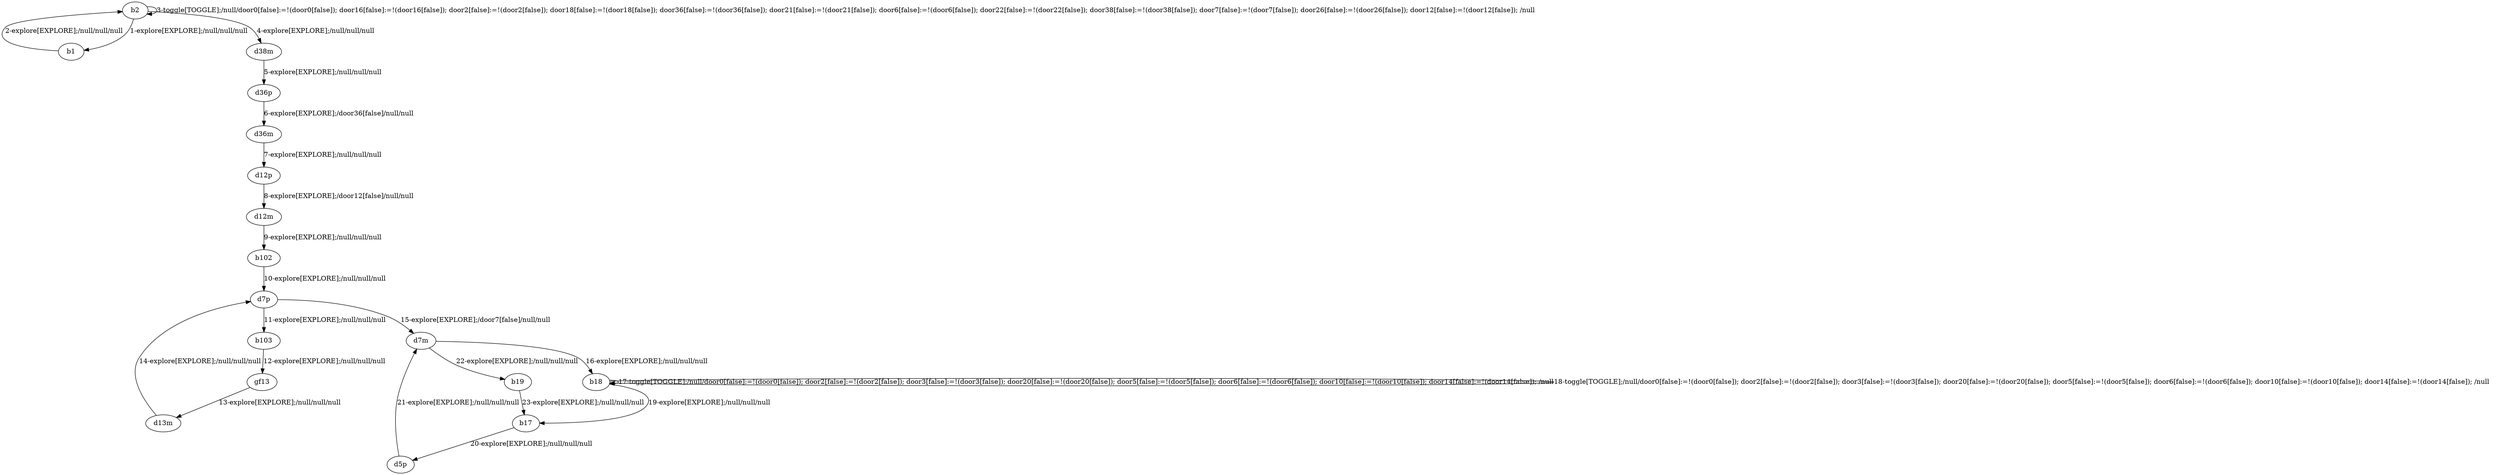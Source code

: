 # Total number of goals covered by this test: 2
# b19 --> b17
# d7m --> b19

digraph g {
"b2" -> "b1" [label = "1-explore[EXPLORE];/null/null/null"];
"b1" -> "b2" [label = "2-explore[EXPLORE];/null/null/null"];
"b2" -> "b2" [label = "3-toggle[TOGGLE];/null/door0[false]:=!(door0[false]); door16[false]:=!(door16[false]); door2[false]:=!(door2[false]); door18[false]:=!(door18[false]); door36[false]:=!(door36[false]); door21[false]:=!(door21[false]); door6[false]:=!(door6[false]); door22[false]:=!(door22[false]); door38[false]:=!(door38[false]); door7[false]:=!(door7[false]); door26[false]:=!(door26[false]); door12[false]:=!(door12[false]); /null"];
"b2" -> "d38m" [label = "4-explore[EXPLORE];/null/null/null"];
"d38m" -> "d36p" [label = "5-explore[EXPLORE];/null/null/null"];
"d36p" -> "d36m" [label = "6-explore[EXPLORE];/door36[false]/null/null"];
"d36m" -> "d12p" [label = "7-explore[EXPLORE];/null/null/null"];
"d12p" -> "d12m" [label = "8-explore[EXPLORE];/door12[false]/null/null"];
"d12m" -> "b102" [label = "9-explore[EXPLORE];/null/null/null"];
"b102" -> "d7p" [label = "10-explore[EXPLORE];/null/null/null"];
"d7p" -> "b103" [label = "11-explore[EXPLORE];/null/null/null"];
"b103" -> "gf13" [label = "12-explore[EXPLORE];/null/null/null"];
"gf13" -> "d13m" [label = "13-explore[EXPLORE];/null/null/null"];
"d13m" -> "d7p" [label = "14-explore[EXPLORE];/null/null/null"];
"d7p" -> "d7m" [label = "15-explore[EXPLORE];/door7[false]/null/null"];
"d7m" -> "b18" [label = "16-explore[EXPLORE];/null/null/null"];
"b18" -> "b18" [label = "17-toggle[TOGGLE];/null/door0[false]:=!(door0[false]); door2[false]:=!(door2[false]); door3[false]:=!(door3[false]); door20[false]:=!(door20[false]); door5[false]:=!(door5[false]); door6[false]:=!(door6[false]); door10[false]:=!(door10[false]); door14[false]:=!(door14[false]); /null"];
"b18" -> "b18" [label = "18-toggle[TOGGLE];/null/door0[false]:=!(door0[false]); door2[false]:=!(door2[false]); door3[false]:=!(door3[false]); door20[false]:=!(door20[false]); door5[false]:=!(door5[false]); door6[false]:=!(door6[false]); door10[false]:=!(door10[false]); door14[false]:=!(door14[false]); /null"];
"b18" -> "b17" [label = "19-explore[EXPLORE];/null/null/null"];
"b17" -> "d5p" [label = "20-explore[EXPLORE];/null/null/null"];
"d5p" -> "d7m" [label = "21-explore[EXPLORE];/null/null/null"];
"d7m" -> "b19" [label = "22-explore[EXPLORE];/null/null/null"];
"b19" -> "b17" [label = "23-explore[EXPLORE];/null/null/null"];
}